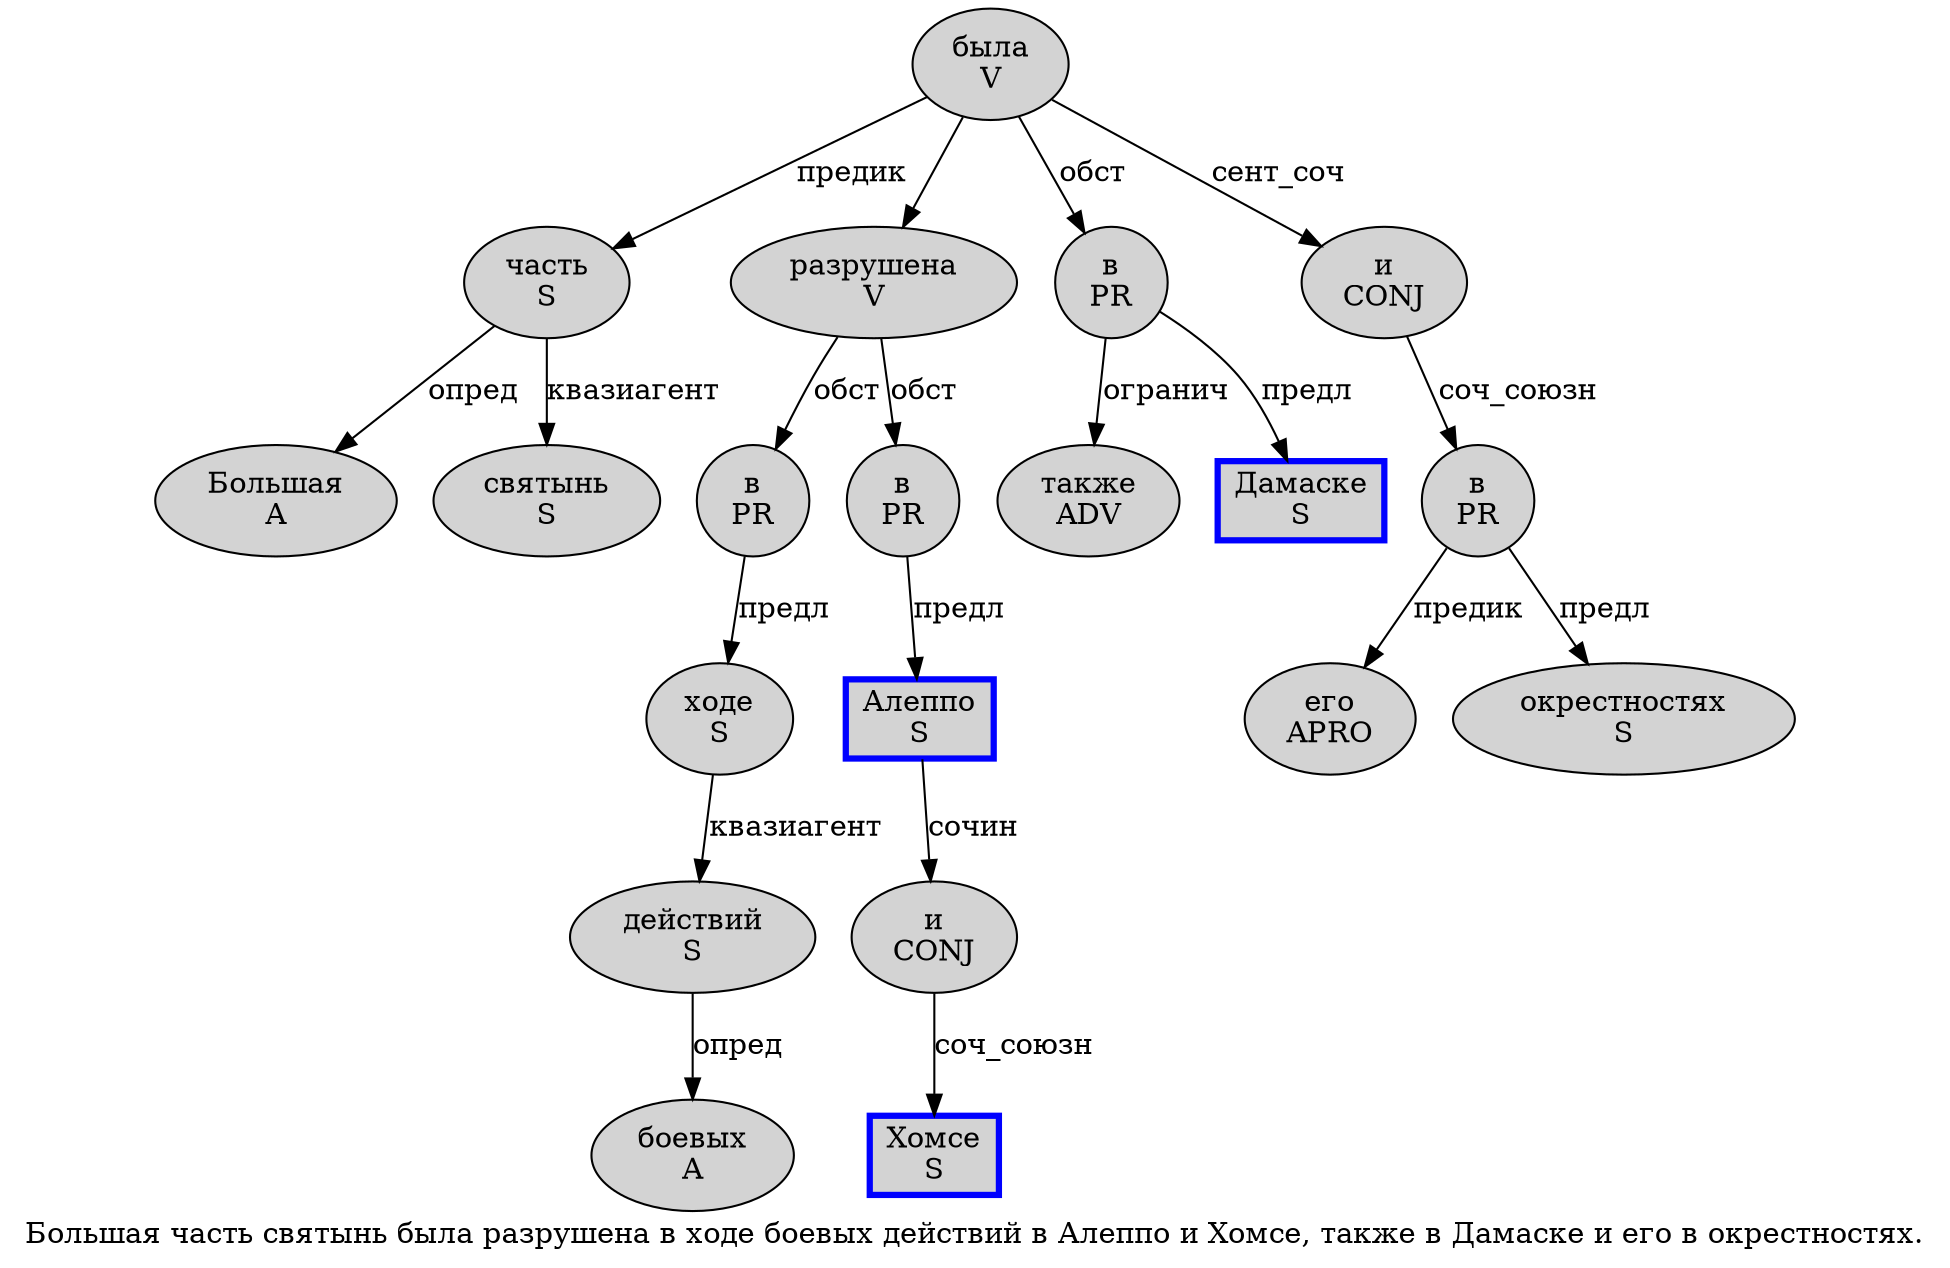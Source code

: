 digraph SENTENCE_488 {
	graph [label="Большая часть святынь была разрушена в ходе боевых действий в Алеппо и Хомсе, также в Дамаске и его в окрестностях."]
	node [style=filled]
		0 [label="Большая
A" color="" fillcolor=lightgray penwidth=1 shape=ellipse]
		1 [label="часть
S" color="" fillcolor=lightgray penwidth=1 shape=ellipse]
		2 [label="святынь
S" color="" fillcolor=lightgray penwidth=1 shape=ellipse]
		3 [label="была
V" color="" fillcolor=lightgray penwidth=1 shape=ellipse]
		4 [label="разрушена
V" color="" fillcolor=lightgray penwidth=1 shape=ellipse]
		5 [label="в
PR" color="" fillcolor=lightgray penwidth=1 shape=ellipse]
		6 [label="ходе
S" color="" fillcolor=lightgray penwidth=1 shape=ellipse]
		7 [label="боевых
A" color="" fillcolor=lightgray penwidth=1 shape=ellipse]
		8 [label="действий
S" color="" fillcolor=lightgray penwidth=1 shape=ellipse]
		9 [label="в
PR" color="" fillcolor=lightgray penwidth=1 shape=ellipse]
		10 [label="Алеппо
S" color=blue fillcolor=lightgray penwidth=3 shape=box]
		11 [label="и
CONJ" color="" fillcolor=lightgray penwidth=1 shape=ellipse]
		12 [label="Хомсе
S" color=blue fillcolor=lightgray penwidth=3 shape=box]
		14 [label="также
ADV" color="" fillcolor=lightgray penwidth=1 shape=ellipse]
		15 [label="в
PR" color="" fillcolor=lightgray penwidth=1 shape=ellipse]
		16 [label="Дамаске
S" color=blue fillcolor=lightgray penwidth=3 shape=box]
		17 [label="и
CONJ" color="" fillcolor=lightgray penwidth=1 shape=ellipse]
		18 [label="его
APRO" color="" fillcolor=lightgray penwidth=1 shape=ellipse]
		19 [label="в
PR" color="" fillcolor=lightgray penwidth=1 shape=ellipse]
		20 [label="окрестностях
S" color="" fillcolor=lightgray penwidth=1 shape=ellipse]
			6 -> 8 [label="квазиагент"]
			5 -> 6 [label="предл"]
			17 -> 19 [label="соч_союзн"]
			11 -> 12 [label="соч_союзн"]
			9 -> 10 [label="предл"]
			4 -> 5 [label="обст"]
			4 -> 9 [label="обст"]
			3 -> 1 [label="предик"]
			3 -> 4
			3 -> 15 [label="обст"]
			3 -> 17 [label="сент_соч"]
			1 -> 0 [label="опред"]
			1 -> 2 [label="квазиагент"]
			15 -> 14 [label="огранич"]
			15 -> 16 [label="предл"]
			8 -> 7 [label="опред"]
			10 -> 11 [label="сочин"]
			19 -> 18 [label="предик"]
			19 -> 20 [label="предл"]
}